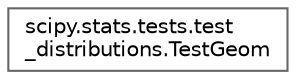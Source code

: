 digraph "Graphical Class Hierarchy"
{
 // LATEX_PDF_SIZE
  bgcolor="transparent";
  edge [fontname=Helvetica,fontsize=10,labelfontname=Helvetica,labelfontsize=10];
  node [fontname=Helvetica,fontsize=10,shape=box,height=0.2,width=0.4];
  rankdir="LR";
  Node0 [id="Node000000",label="scipy.stats.tests.test\l_distributions.TestGeom",height=0.2,width=0.4,color="grey40", fillcolor="white", style="filled",URL="$dc/d0e/classscipy_1_1stats_1_1tests_1_1test__distributions_1_1TestGeom.html",tooltip=" "];
}

